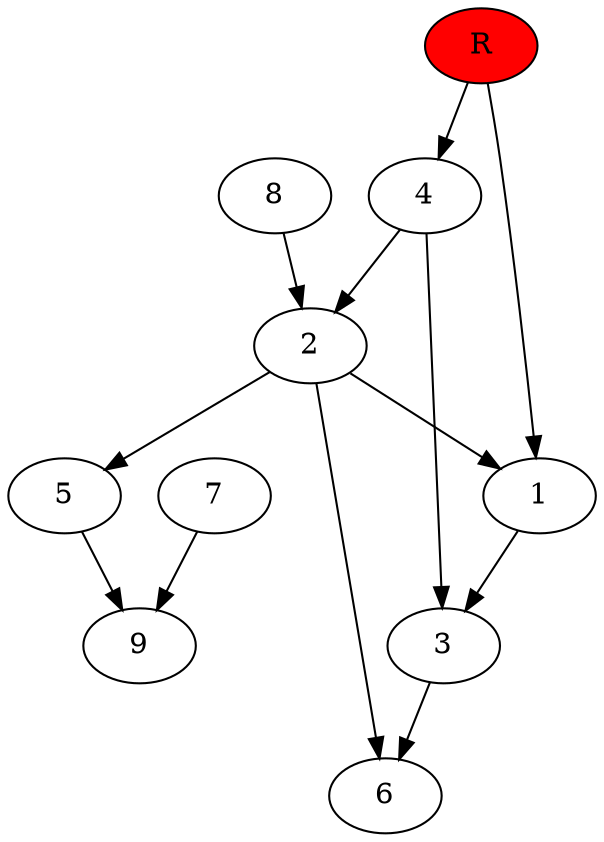 digraph prb43394 {
	1
	2
	3
	4
	5
	6
	7
	8
	R [fillcolor="#ff0000" style=filled]
	1 -> 3
	2 -> 1
	2 -> 5
	2 -> 6
	3 -> 6
	4 -> 2
	4 -> 3
	5 -> 9
	7 -> 9
	8 -> 2
	R -> 1
	R -> 4
}
